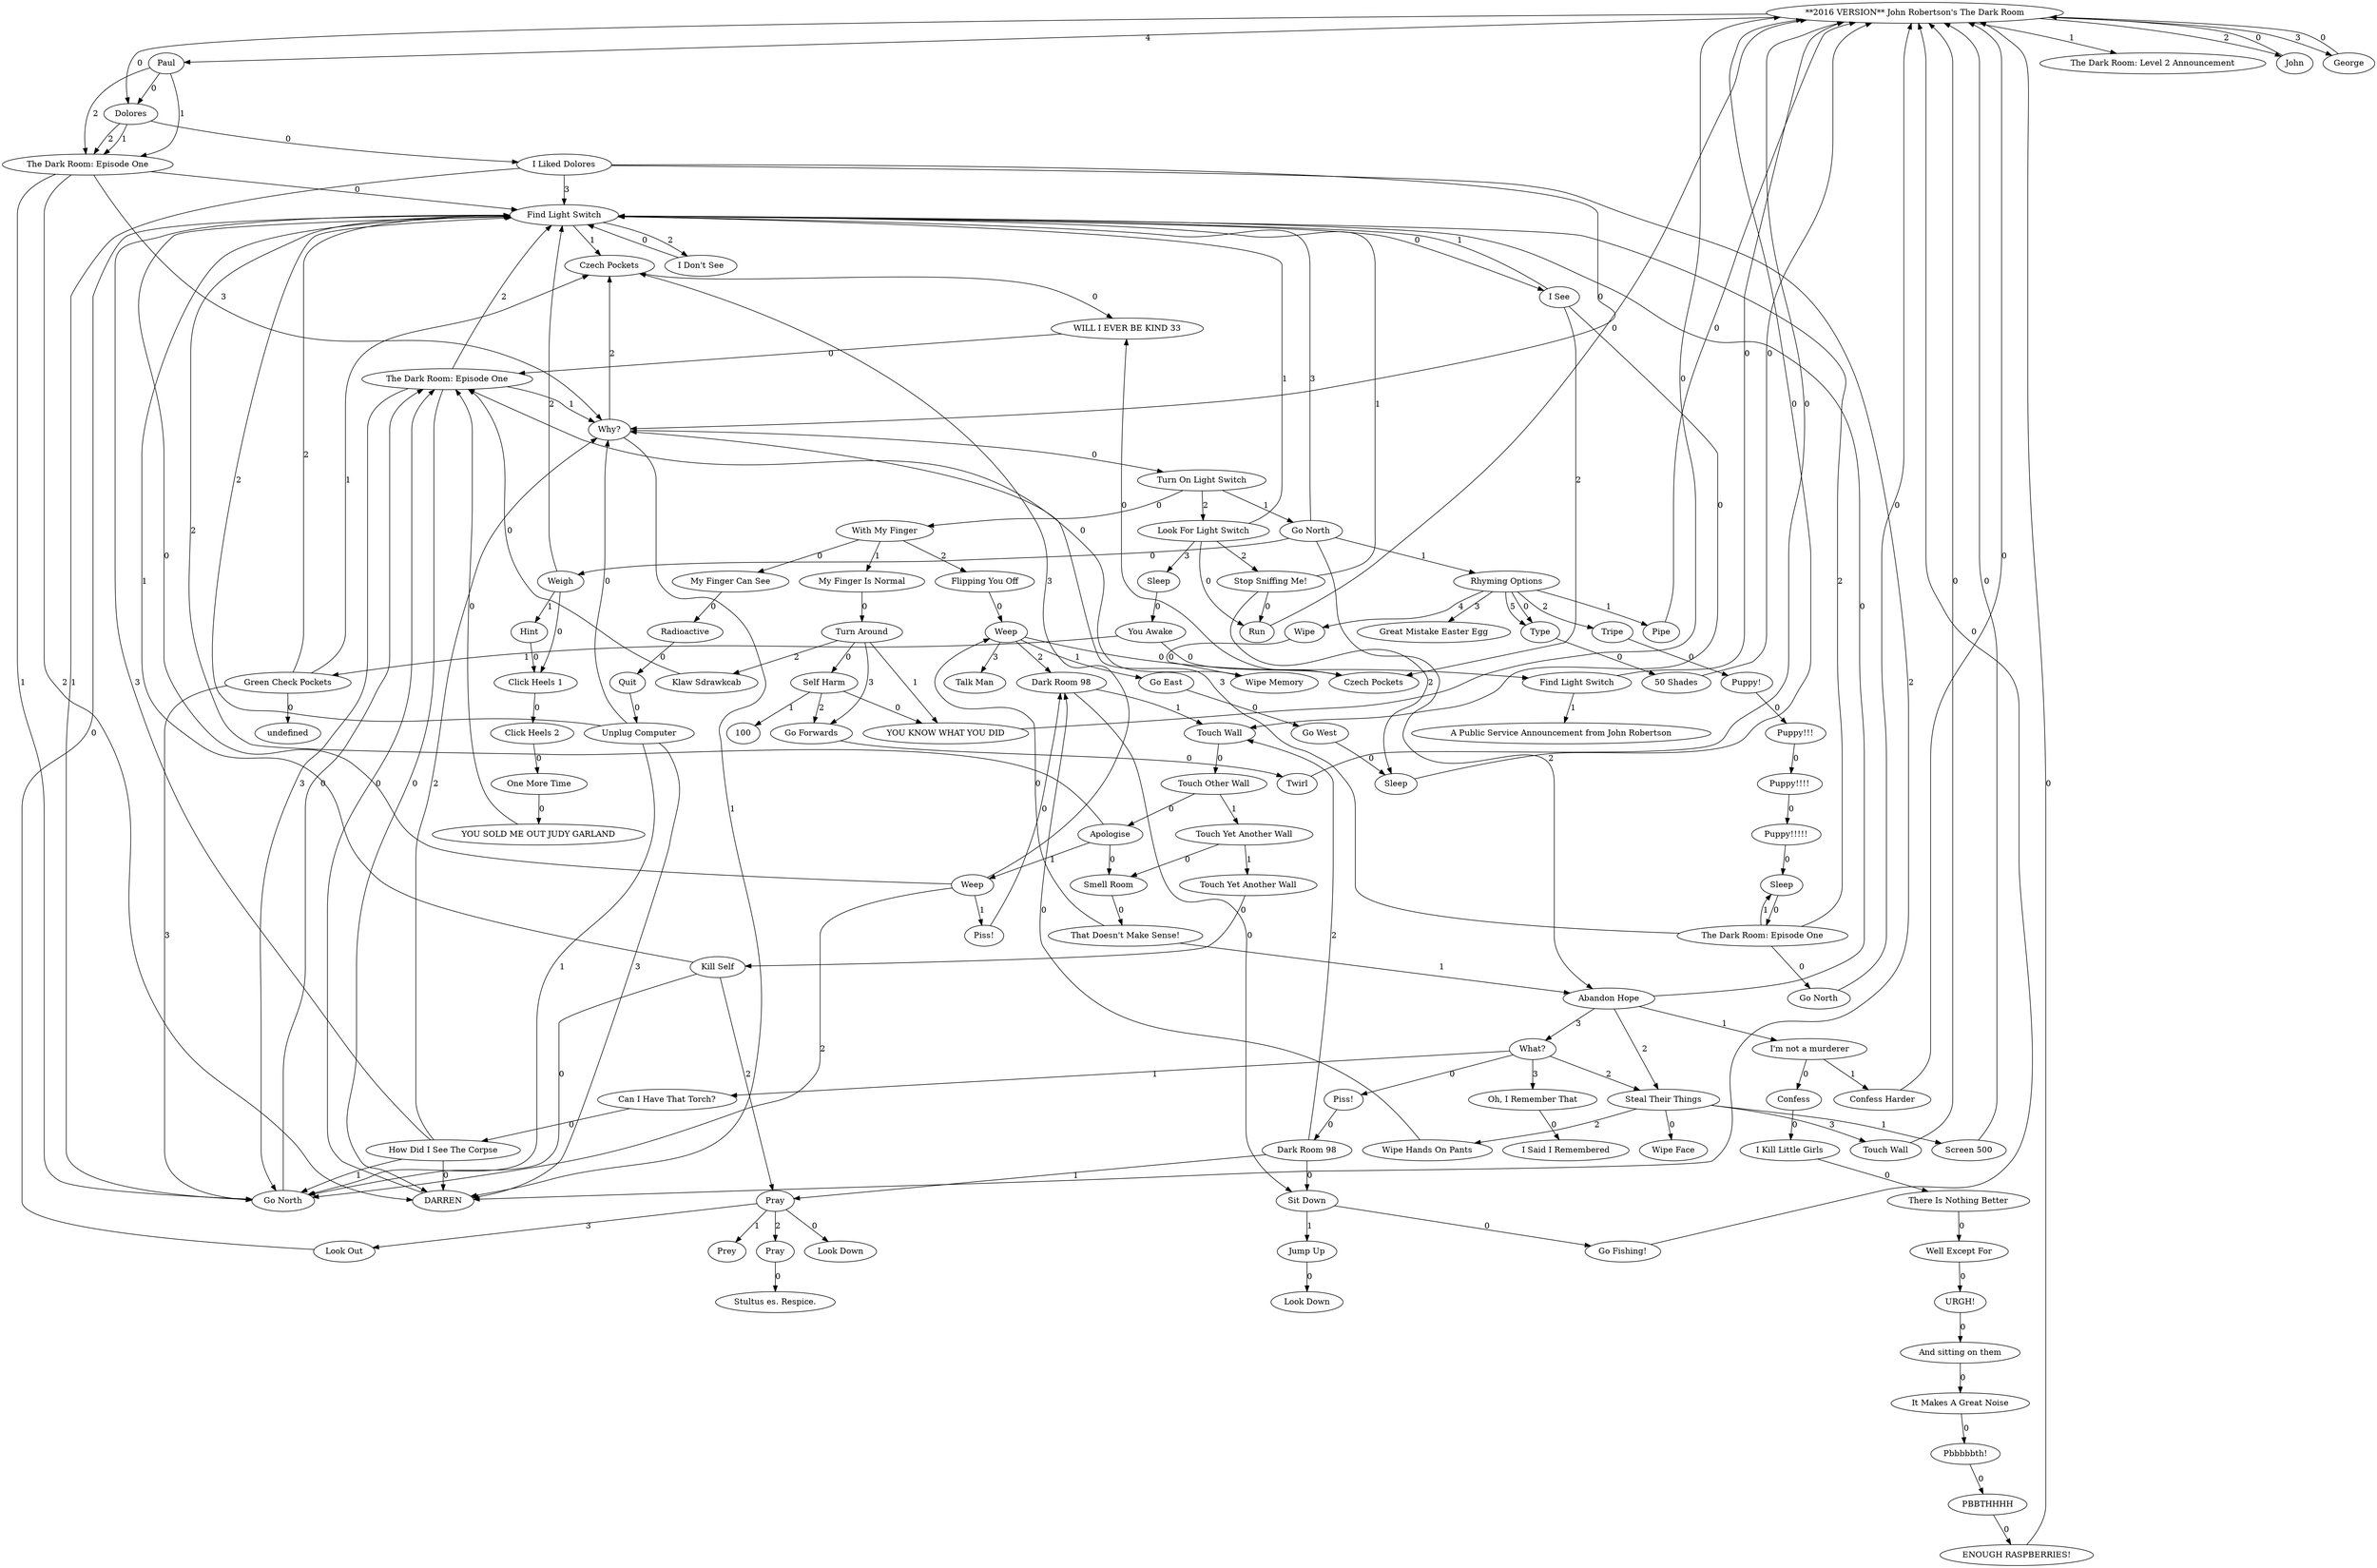 digraph {
"Jm-Kmw8pKXw" [label="**2016 VERSION** John Robertson's The Dark Room"]
"Jm-Kmw8pKXw" -> "xCXuolU9ZWg" [label="0"]
"Jm-Kmw8pKXw" -> "kn5soABF9pM" [label="1"]
"Jm-Kmw8pKXw" -> "KVEbxO886I0" [label="2"]
"Jm-Kmw8pKXw" -> "-syC03GL5ZI" [label="3"]
"Jm-Kmw8pKXw" -> "it4ZcjADtkQ" [label="4"]
"kn5soABF9pM" [label="The Dark Room: Level 2 Announcement"]
"KVEbxO886I0" [label="John"]
"KVEbxO886I0" -> "Jm-Kmw8pKXw" [label="0"]
"-syC03GL5ZI" [label="George"]
"-syC03GL5ZI" -> "Jm-Kmw8pKXw" [label="0"]
"xCXuolU9ZWg" [label="Dolores"]
"xCXuolU9ZWg" -> "9WX_8jwXrmM" [label="0"]
"xCXuolU9ZWg" -> "KWluDIzMZzk" [label="1"]
"xCXuolU9ZWg" -> "KWluDIzMZzk" [label="2"]
"it4ZcjADtkQ" [label="Paul"]
"it4ZcjADtkQ" -> "xCXuolU9ZWg" [label="0"]
"it4ZcjADtkQ" -> "KWluDIzMZzk" [label="1"]
"it4ZcjADtkQ" -> "KWluDIzMZzk" [label="2"]
"KWluDIzMZzk" [label="The Dark Room: Episode One"]
"KWluDIzMZzk" -> "Ov7PhX72mlk" [label="0"]
"KWluDIzMZzk" -> "iosk15W8O0Y" [label="1"]
"KWluDIzMZzk" -> "deWHYi6LS0M" [label="2"]
"KWluDIzMZzk" -> "qFB0TzD384c" [label="3"]
"9WX_8jwXrmM" [label="I Liked Dolores"]
"9WX_8jwXrmM" -> "qFB0TzD384c" [label="0"]
"9WX_8jwXrmM" -> "iosk15W8O0Y" [label="1"]
"9WX_8jwXrmM" -> "deWHYi6LS0M" [label="2"]
"9WX_8jwXrmM" -> "Ov7PhX72mlk" [label="3"]
"iosk15W8O0Y" [label="Go North"]
"iosk15W8O0Y" -> "c0Q1ZZodjE8" [label="0"]
"deWHYi6LS0M" [label="DARREN"]
"deWHYi6LS0M" -> "c0Q1ZZodjE8" [label="0"]
"qFB0TzD384c" [label="Why?"]
"qFB0TzD384c" -> "1agH6-HyCHU" [label="0"]
"qFB0TzD384c" -> "deWHYi6LS0M" [label="1"]
"qFB0TzD384c" -> "mEuzch31oqo" [label="2"]
"Ov7PhX72mlk" [label="Find Light Switch"]
"Ov7PhX72mlk" -> "LRPTA0vIk9s" [label="0"]
"Ov7PhX72mlk" -> "mEuzch31oqo" [label="1"]
"Ov7PhX72mlk" -> "IgJAEEc_ZCs" [label="2"]
"c0Q1ZZodjE8" [label="The Dark Room: Episode One"]
"c0Q1ZZodjE8" -> "deWHYi6LS0M" [label="0"]
"c0Q1ZZodjE8" -> "qFB0TzD384c" [label="1"]
"c0Q1ZZodjE8" -> "Ov7PhX72mlk" [label="2"]
"c0Q1ZZodjE8" -> "iosk15W8O0Y" [label="3"]
"mEuzch31oqo" [label="Czech Pockets"]
"mEuzch31oqo" -> "TauZx61BdHc" [label="0"]
"IgJAEEc_ZCs" [label="I Don't See"]
"IgJAEEc_ZCs" -> "Ov7PhX72mlk" [label="0"]
"LRPTA0vIk9s" [label="I See"]
"LRPTA0vIk9s" -> "tfemjZC6wX4" [label="0"]
"LRPTA0vIk9s" -> "Ov7PhX72mlk" [label="1"]
"LRPTA0vIk9s" -> "-tOr6132GIE" [label="2"]
"1agH6-HyCHU" [label="Turn On Light Switch"]
"1agH6-HyCHU" -> "3lY6ovYNPVY" [label="0"]
"1agH6-HyCHU" -> "lvVVQ5IQ2pg" [label="1"]
"1agH6-HyCHU" -> "zu5VZdV8CFo" [label="2"]
"TauZx61BdHc" [label="WILL I EVER BE KIND 33"]
"TauZx61BdHc" -> "c0Q1ZZodjE8" [label="0"]
"tfemjZC6wX4" [label="Touch Wall"]
"tfemjZC6wX4" -> "AaHGIQT9Pfw" [label="0"]
"-tOr6132GIE" [label="Czech Pockets"]
"-tOr6132GIE" -> "TauZx61BdHc" [label="0"]
"3lY6ovYNPVY" [label="With My Finger"]
"3lY6ovYNPVY" -> "9zPo5fbZ8-s" [label="0"]
"3lY6ovYNPVY" -> "pQgIaMTxBEc" [label="1"]
"3lY6ovYNPVY" -> "Kz3ldpH9GOE" [label="2"]
"lvVVQ5IQ2pg" [label="Go North"]
"lvVVQ5IQ2pg" -> "4PkLbNk0qKc" [label="0"]
"lvVVQ5IQ2pg" -> "SHvUOjxuYr8" [label="1"]
"lvVVQ5IQ2pg" -> "LFHc2HG5wRM" [label="2"]
"lvVVQ5IQ2pg" -> "Ov7PhX72mlk" [label="3"]
"zu5VZdV8CFo" [label="Look For Light Switch"]
"zu5VZdV8CFo" -> "H0WdJ2wLfrE" [label="0"]
"zu5VZdV8CFo" -> "Ov7PhX72mlk" [label="1"]
"zu5VZdV8CFo" -> "IhI6c0zY9hQ" [label="2"]
"zu5VZdV8CFo" -> "LYgmpy7_UTg" [label="3"]
"AaHGIQT9Pfw" [label="Touch Other Wall"]
"AaHGIQT9Pfw" -> "f9fhfOxr5KM" [label="0"]
"AaHGIQT9Pfw" -> "IAu716F3s0M" [label="1"]
"9zPo5fbZ8-s" [label="My Finger Can See"]
"9zPo5fbZ8-s" -> "3taDc-UG4xc" [label="0"]
"pQgIaMTxBEc" [label="My Finger Is Normal"]
"pQgIaMTxBEc" -> "yXjo8XKFPI4" [label="0"]
"LFHc2HG5wRM" [label="Abandon Hope"]
"LFHc2HG5wRM" -> "Ov7PhX72mlk" [label="0"]
"LFHc2HG5wRM" -> "3dukscC6W7c" [label="1"]
"LFHc2HG5wRM" -> "FQhBelXRQZs" [label="2"]
"LFHc2HG5wRM" -> "e_1wJEBP7bk" [label="3"]
"Kz3ldpH9GOE" [label="Flipping You Off"]
"Kz3ldpH9GOE" -> "_or32nIfnUY" [label="0"]
"H0WdJ2wLfrE" [label="Run"]
"H0WdJ2wLfrE" -> "Jm-Kmw8pKXw" [label="0"]
"LYgmpy7_UTg" [label="Sleep"]
"LYgmpy7_UTg" -> "d-xSDclmr6g" [label="0"]
"SHvUOjxuYr8" [label="Rhyming Options"]
"SHvUOjxuYr8" -> "bOwaATagG9o" [label="0"]
"SHvUOjxuYr8" -> "MwaMLj5E2RQ" [label="1"]
"SHvUOjxuYr8" -> "t3daKbYu5oI" [label="2"]
"SHvUOjxuYr8" -> "rRxS6a_4H5E" [label="3"]
"SHvUOjxuYr8" -> "I6Aa-DDN0es" [label="4"]
"SHvUOjxuYr8" -> "bOwaATagG9o" [label="5"]
"IhI6c0zY9hQ" [label="Stop Sniffing Me!"]
"IhI6c0zY9hQ" -> "H0WdJ2wLfrE" [label="0"]
"IhI6c0zY9hQ" -> "Ov7PhX72mlk" [label="1"]
"IhI6c0zY9hQ" -> "g5RunZcjTqI" [label="2"]
"4PkLbNk0qKc" [label="Weigh"]
"4PkLbNk0qKc" -> "LTcYkpmKyJw" [label="0"]
"4PkLbNk0qKc" -> "-nWKQBVgSaI" [label="1"]
"4PkLbNk0qKc" -> "Ov7PhX72mlk" [label="2"]
"IAu716F3s0M" [label="Touch Yet Another Wall"]
"IAu716F3s0M" -> "TTPi6eeV7GY" [label="0"]
"IAu716F3s0M" -> "NC_LE2O6S9E" [label="1"]
"f9fhfOxr5KM" [label="Apologise"]
"f9fhfOxr5KM" -> "TTPi6eeV7GY" [label="0"]
"f9fhfOxr5KM" -> "kOkPQFVD4Rs" [label="1"]
"f9fhfOxr5KM" -> "Ov7PhX72mlk" [label="2"]
"3dukscC6W7c" [label="I'm not a murderer"]
"3dukscC6W7c" -> "r5xJOcWDSZo" [label="0"]
"3dukscC6W7c" -> "iMw8-dFnIeA" [label="1"]
"FQhBelXRQZs" [label="Steal Their Things"]
"FQhBelXRQZs" -> "E-_4bDFM-QE" [label="0"]
"FQhBelXRQZs" -> "3ccBvSNSbQE" [label="1"]
"FQhBelXRQZs" -> "HrtNL2FmTgU" [label="2"]
"FQhBelXRQZs" -> "A7tyfz2hHK4" [label="3"]
"d-xSDclmr6g" [label="You Awake"]
"d-xSDclmr6g" -> "-tOr6132GIE" [label="0"]
"d-xSDclmr6g" -> "Om66o2EhPyM" [label="1"]
"_or32nIfnUY" [label="Weep"]
"_or32nIfnUY" -> "6iVSsXS9eA8" [label="0"]
"_or32nIfnUY" -> "BJEZjyfmQuE" [label="1"]
"_or32nIfnUY" -> "y2muvhMpvM4" [label="2"]
"_or32nIfnUY" -> "KvRQBqLkJ6c" [label="3"]
"rRxS6a_4H5E" [label="Great Mistake Easter Egg"]
"3taDc-UG4xc" [label="Radioactive"]
"3taDc-UG4xc" -> "A07zao0oaMU" [label="0"]
"bOwaATagG9o" [label="Type"]
"bOwaATagG9o" -> "LiuFpJYYrL8" [label="0"]
"t3daKbYu5oI" [label="Tripe"]
"t3daKbYu5oI" -> "LiDKCctSrrs" [label="0"]
"MwaMLj5E2RQ" [label="Pipe"]
"MwaMLj5E2RQ" -> "Jm-Kmw8pKXw" [label="0"]
"e_1wJEBP7bk" [label="What?"]
"e_1wJEBP7bk" -> "b0pmLjJu9Ds" [label="0"]
"e_1wJEBP7bk" -> "_fSjXarwGxY" [label="1"]
"e_1wJEBP7bk" -> "FQhBelXRQZs" [label="2"]
"e_1wJEBP7bk" -> "Ruw4DzXDD2A" [label="3"]
"yXjo8XKFPI4" [label="Turn Around"]
"yXjo8XKFPI4" -> "VU4-MRREMVQ" [label="0"]
"yXjo8XKFPI4" -> "RnY7H3ZlpX8" [label="1"]
"yXjo8XKFPI4" -> "1H6VqbZLqEE" [label="2"]
"yXjo8XKFPI4" -> "bvi8t_MQX8k" [label="3"]
"_fSjXarwGxY" [label="Can I Have That Torch?"]
"_fSjXarwGxY" -> "0kCcLU_eHWE" [label="0"]
"b0pmLjJu9Ds" [label="Piss!"]
"b0pmLjJu9Ds" -> "zUc9ZnBcXZs" [label="0"]
"6iVSsXS9eA8" [label="Find Light Switch"]
"6iVSsXS9eA8" -> "Jm-Kmw8pKXw" [label="0"]
"6iVSsXS9eA8" -> "UMnrOgXwfPo" [label="1"]
"g5RunZcjTqI" [label="Sleep"]
"g5RunZcjTqI" -> "Jm-Kmw8pKXw" [label="0"]
"I6Aa-DDN0es" [label="Wipe"]
"I6Aa-DDN0es" -> "ivEHF3LbSHQ" [label="0"]
"Ruw4DzXDD2A" [label="Oh, I Remember That"]
"Ruw4DzXDD2A" -> "OBGU1Mi3OoM" [label="0"]
"VU4-MRREMVQ" [label="Self Harm"]
"VU4-MRREMVQ" -> "RnY7H3ZlpX8" [label="0"]
"VU4-MRREMVQ" -> "m6Olf8OWB7M" [label="1"]
"VU4-MRREMVQ" -> "bvi8t_MQX8k" [label="2"]
"1H6VqbZLqEE" [label="Klaw Sdrawkcab"]
"1H6VqbZLqEE" -> "c0Q1ZZodjE8" [label="0"]
"RnY7H3ZlpX8" [label="YOU KNOW WHAT YOU DID"]
"RnY7H3ZlpX8" -> "Jm-Kmw8pKXw" [label="0"]
"bvi8t_MQX8k" [label="Go Forwards"]
"bvi8t_MQX8k" -> "tn-TbdOjk-o" [label="0"]
"E-_4bDFM-QE" [label="Wipe Face"]
"3ccBvSNSbQE" [label="Screen 500"]
"3ccBvSNSbQE" -> "Jm-Kmw8pKXw" [label="0"]
"A7tyfz2hHK4" [label="Touch Wall"]
"A7tyfz2hHK4" -> "Jm-Kmw8pKXw" [label="0"]
"Om66o2EhPyM" [label="Green Check Pockets"]
"Om66o2EhPyM" -> "0VP7xTQf_qI" [label="0"]
"Om66o2EhPyM" -> "mEuzch31oqo" [label="1"]
"Om66o2EhPyM" -> "Ov7PhX72mlk" [label="2"]
"Om66o2EhPyM" -> "iosk15W8O0Y" [label="3"]
"TTPi6eeV7GY" [label="Smell Room"]
"TTPi6eeV7GY" -> "aCl_2CAQF3I" [label="0"]
"LTcYkpmKyJw" [label="Click Heels 1"]
"LTcYkpmKyJw" -> "t_BfvH8Gh28" [label="0"]
"iMw8-dFnIeA" [label="Confess Harder"]
"iMw8-dFnIeA" -> "Jm-Kmw8pKXw" [label="0"]
"HrtNL2FmTgU" [label="Wipe Hands On Pants"]
"HrtNL2FmTgU" -> "y2muvhMpvM4" [label="0"]
"r5xJOcWDSZo" [label="Confess"]
"r5xJOcWDSZo" -> "VTKrv9Xd67w" [label="0"]
"NC_LE2O6S9E" [label="Touch Yet Another Wall"]
"NC_LE2O6S9E" -> "0ElDGcbrgss" [label="0"]
"-nWKQBVgSaI" [label="Hint"]
"-nWKQBVgSaI" -> "LTcYkpmKyJw" [label="0"]
"kOkPQFVD4Rs" [label="Weep"]
"kOkPQFVD4Rs" -> "Ov7PhX72mlk" [label="0"]
"kOkPQFVD4Rs" -> "iGL9b1lraro" [label="1"]
"kOkPQFVD4Rs" -> "iosk15W8O0Y" [label="2"]
"kOkPQFVD4Rs" -> "mEuzch31oqo" [label="3"]
"0kCcLU_eHWE" [label="How Did I See The Corpse"]
"0kCcLU_eHWE" -> "deWHYi6LS0M" [label="0"]
"0kCcLU_eHWE" -> "iosk15W8O0Y" [label="1"]
"0kCcLU_eHWE" -> "qFB0TzD384c" [label="2"]
"0kCcLU_eHWE" -> "Ov7PhX72mlk" [label="3"]
"UMnrOgXwfPo" [label="A Public Service Announcement from John Robertson"]
"zUc9ZnBcXZs" [label="Dark Room 98"]
"zUc9ZnBcXZs" -> "3tCEYthH46s" [label="0"]
"zUc9ZnBcXZs" -> "jOnsuN79sog" [label="1"]
"zUc9ZnBcXZs" -> "tfemjZC6wX4" [label="2"]
"OBGU1Mi3OoM" [label="I Said I Remembered"]
"ivEHF3LbSHQ" [label="Wipe Memory"]
"ivEHF3LbSHQ" -> "c0Q1ZZodjE8" [label="0"]
"LiuFpJYYrL8" [label="50 Shades"]
"LiuFpJYYrL8" -> "Jm-Kmw8pKXw" [label="0"]
"KvRQBqLkJ6c" [label="Talk Man"]
"y2muvhMpvM4" [label="Dark Room 98"]
"y2muvhMpvM4" -> "3tCEYthH46s" [label="0"]
"y2muvhMpvM4" -> "tfemjZC6wX4" [label="1"]
"A07zao0oaMU" [label="Quit"]
"A07zao0oaMU" -> "jiXVk2v9NCM" [label="0"]
"BJEZjyfmQuE" [label="Go East"]
"BJEZjyfmQuE" -> "wWIVADfGULM" [label="0"]
"LiDKCctSrrs" [label="Puppy!"]
"LiDKCctSrrs" -> "VdA3WdQrrkI" [label="0"]
"m6Olf8OWB7M" [label="100"]
"0VP7xTQf_qI" [label="undefined"]
"aCl_2CAQF3I" [label="That Doesn't Make Sense!"]
"aCl_2CAQF3I" -> "_or32nIfnUY" [label="0"]
"aCl_2CAQF3I" -> "LFHc2HG5wRM" [label="1"]
"0ElDGcbrgss" [label="Kill Self"]
"0ElDGcbrgss" -> "iosk15W8O0Y" [label="0"]
"0ElDGcbrgss" -> "Ov7PhX72mlk" [label="1"]
"0ElDGcbrgss" -> "jOnsuN79sog" [label="2"]
"3tCEYthH46s" [label="Sit Down"]
"3tCEYthH46s" -> "suc0tIIMMHE" [label="0"]
"3tCEYthH46s" -> "yx2EStykzg4" [label="1"]
"jiXVk2v9NCM" [label="Unplug Computer"]
"jiXVk2v9NCM" -> "qFB0TzD384c" [label="0"]
"jiXVk2v9NCM" -> "iosk15W8O0Y" [label="1"]
"jiXVk2v9NCM" -> "Ov7PhX72mlk" [label="2"]
"jiXVk2v9NCM" -> "deWHYi6LS0M" [label="3"]
"wWIVADfGULM" [label="Go West"]
"wWIVADfGULM" -> "g5RunZcjTqI" [label="0"]
"VdA3WdQrrkI" [label="Puppy!!!"]
"VdA3WdQrrkI" -> "tzw6hUVVMNM" [label="0"]
"tn-TbdOjk-o" [label="Twirl"]
"tn-TbdOjk-o" -> "Jm-Kmw8pKXw" [label="0"]
"t_BfvH8Gh28" [label="Click Heels 2"]
"t_BfvH8Gh28" -> "bmk4jsIIgLQ" [label="0"]
"jOnsuN79sog" [label="Pray"]
"jOnsuN79sog" -> "60Fg-xW-rC0" [label="0"]
"jOnsuN79sog" -> "YrTRRJ759A4" [label="1"]
"jOnsuN79sog" -> "6wUYrohkD14" [label="2"]
"jOnsuN79sog" -> "hIn8HF5GpV8" [label="3"]
"yx2EStykzg4" [label="Jump Up"]
"yx2EStykzg4" -> "WFrovJMZXWo" [label="0"]
"suc0tIIMMHE" [label="Go Fishing!"]
"suc0tIIMMHE" -> "Jm-Kmw8pKXw" [label="0"]
"tzw6hUVVMNM" [label="Puppy!!!!"]
"tzw6hUVVMNM" -> "lnBkW0SEnYw" [label="0"]
"bmk4jsIIgLQ" [label="One More Time"]
"bmk4jsIIgLQ" -> "hIlpWi7bq2Y" [label="0"]
"60Fg-xW-rC0" [label="Look Down"]
"YrTRRJ759A4" [label="Prey"]
"hIn8HF5GpV8" [label="Look Out"]
"hIn8HF5GpV8" -> "Ov7PhX72mlk" [label="0"]
"6wUYrohkD14" [label="Pray"]
"6wUYrohkD14" -> "3v8ndU-WFHk" [label="0"]
"VTKrv9Xd67w" [label="I Kill Little Girls"]
"VTKrv9Xd67w" -> "YfjY6tecQE8" [label="0"]
"iGL9b1lraro" [label="Piss!"]
"iGL9b1lraro" -> "y2muvhMpvM4" [label="0"]
"WFrovJMZXWo" [label="Look Down"]
"lnBkW0SEnYw" [label="Puppy!!!!!"]
"lnBkW0SEnYw" -> "bQgjeUVHBgY" [label="0"]
"hIlpWi7bq2Y" [label="YOU SOLD ME OUT JUDY GARLAND"]
"hIlpWi7bq2Y" -> "c0Q1ZZodjE8" [label="0"]
"3v8ndU-WFHk" [label="Stultus es. Respice."]
"YfjY6tecQE8" [label="There Is Nothing Better"]
"YfjY6tecQE8" -> "y6rKXfbHf7g" [label="0"]
"bQgjeUVHBgY" [label="Sleep"]
"bQgjeUVHBgY" -> "h97BMAYs074" [label="0"]
"y6rKXfbHf7g" [label="Well Except For"]
"y6rKXfbHf7g" -> "l-7LT80CpfA" [label="0"]
"h97BMAYs074" [label="The Dark Room: Episode One"]
"h97BMAYs074" -> "kaLnQws58w8" [label="0"]
"h97BMAYs074" -> "bQgjeUVHBgY" [label="1"]
"h97BMAYs074" -> "Ov7PhX72mlk" [label="2"]
"h97BMAYs074" -> "qFB0TzD384c" [label="3"]
"l-7LT80CpfA" [label="URGH!"]
"l-7LT80CpfA" -> "edlvsNb8Xag" [label="0"]
"kaLnQws58w8" [label="Go North"]
"kaLnQws58w8" -> "Jm-Kmw8pKXw" [label="0"]
"edlvsNb8Xag" [label="And sitting on them"]
"edlvsNb8Xag" -> "BpVovWs8k3A" [label="0"]
"BpVovWs8k3A" [label="It Makes A Great Noise"]
"BpVovWs8k3A" -> "YZmKWdroPVk" [label="0"]
"YZmKWdroPVk" [label="Pbbbbbth!"]
"YZmKWdroPVk" -> "RYgSjjcrj5Q" [label="0"]
"RYgSjjcrj5Q" [label="PBBTHHHH"]
"RYgSjjcrj5Q" -> "yfPneuSwT50" [label="0"]
"yfPneuSwT50" [label="ENOUGH RASPBERRIES!"]
"yfPneuSwT50" -> "Jm-Kmw8pKXw" [label="0"]
}
